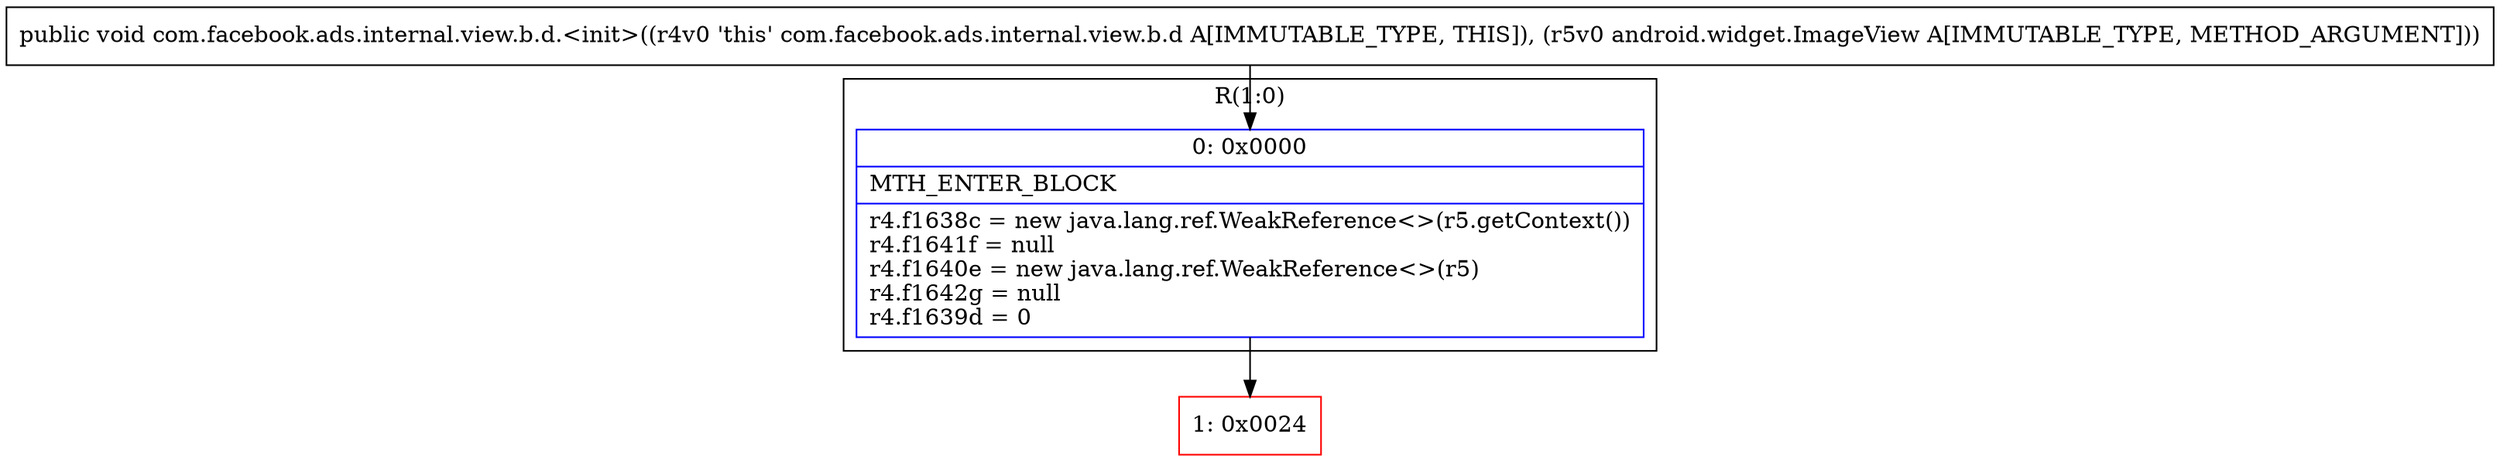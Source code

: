 digraph "CFG forcom.facebook.ads.internal.view.b.d.\<init\>(Landroid\/widget\/ImageView;)V" {
subgraph cluster_Region_150132660 {
label = "R(1:0)";
node [shape=record,color=blue];
Node_0 [shape=record,label="{0\:\ 0x0000|MTH_ENTER_BLOCK\l|r4.f1638c = new java.lang.ref.WeakReference\<\>(r5.getContext())\lr4.f1641f = null\lr4.f1640e = new java.lang.ref.WeakReference\<\>(r5)\lr4.f1642g = null\lr4.f1639d = 0\l}"];
}
Node_1 [shape=record,color=red,label="{1\:\ 0x0024}"];
MethodNode[shape=record,label="{public void com.facebook.ads.internal.view.b.d.\<init\>((r4v0 'this' com.facebook.ads.internal.view.b.d A[IMMUTABLE_TYPE, THIS]), (r5v0 android.widget.ImageView A[IMMUTABLE_TYPE, METHOD_ARGUMENT])) }"];
MethodNode -> Node_0;
Node_0 -> Node_1;
}

